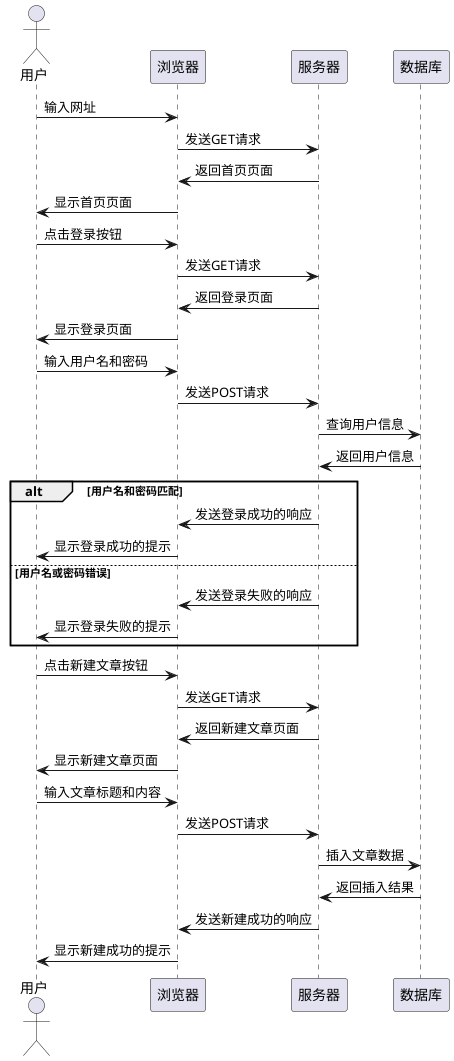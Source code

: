 @startuml
actor 用户
participant "浏览器" as browser
participant "服务器" as server
participant "数据库" as db

用户 -> browser: 输入网址
browser -> server: 发送GET请求
server -> browser: 返回首页页面
browser -> 用户: 显示首页页面
用户 -> browser: 点击登录按钮
browser -> server: 发送GET请求
server -> browser: 返回登录页面
browser -> 用户: 显示登录页面
用户 -> browser: 输入用户名和密码
browser -> server: 发送POST请求
server -> db: 查询用户信息
db -> server: 返回用户信息
alt 用户名和密码匹配
    server -> browser: 发送登录成功的响应
    browser -> 用户: 显示登录成功的提示
else 用户名或密码错误
    server -> browser: 发送登录失败的响应
    browser -> 用户: 显示登录失败的提示
end

用户 -> browser: 点击新建文章按钮
browser -> server: 发送GET请求
server -> browser: 返回新建文章页面
browser -> 用户: 显示新建文章页面

用户 -> browser: 输入文章标题和内容
browser -> server: 发送POST请求
server -> db: 插入文章数据
db -> server: 返回插入结果
server -> browser: 发送新建成功的响应
browser -> 用户: 显示新建成功的提示

@enduml
